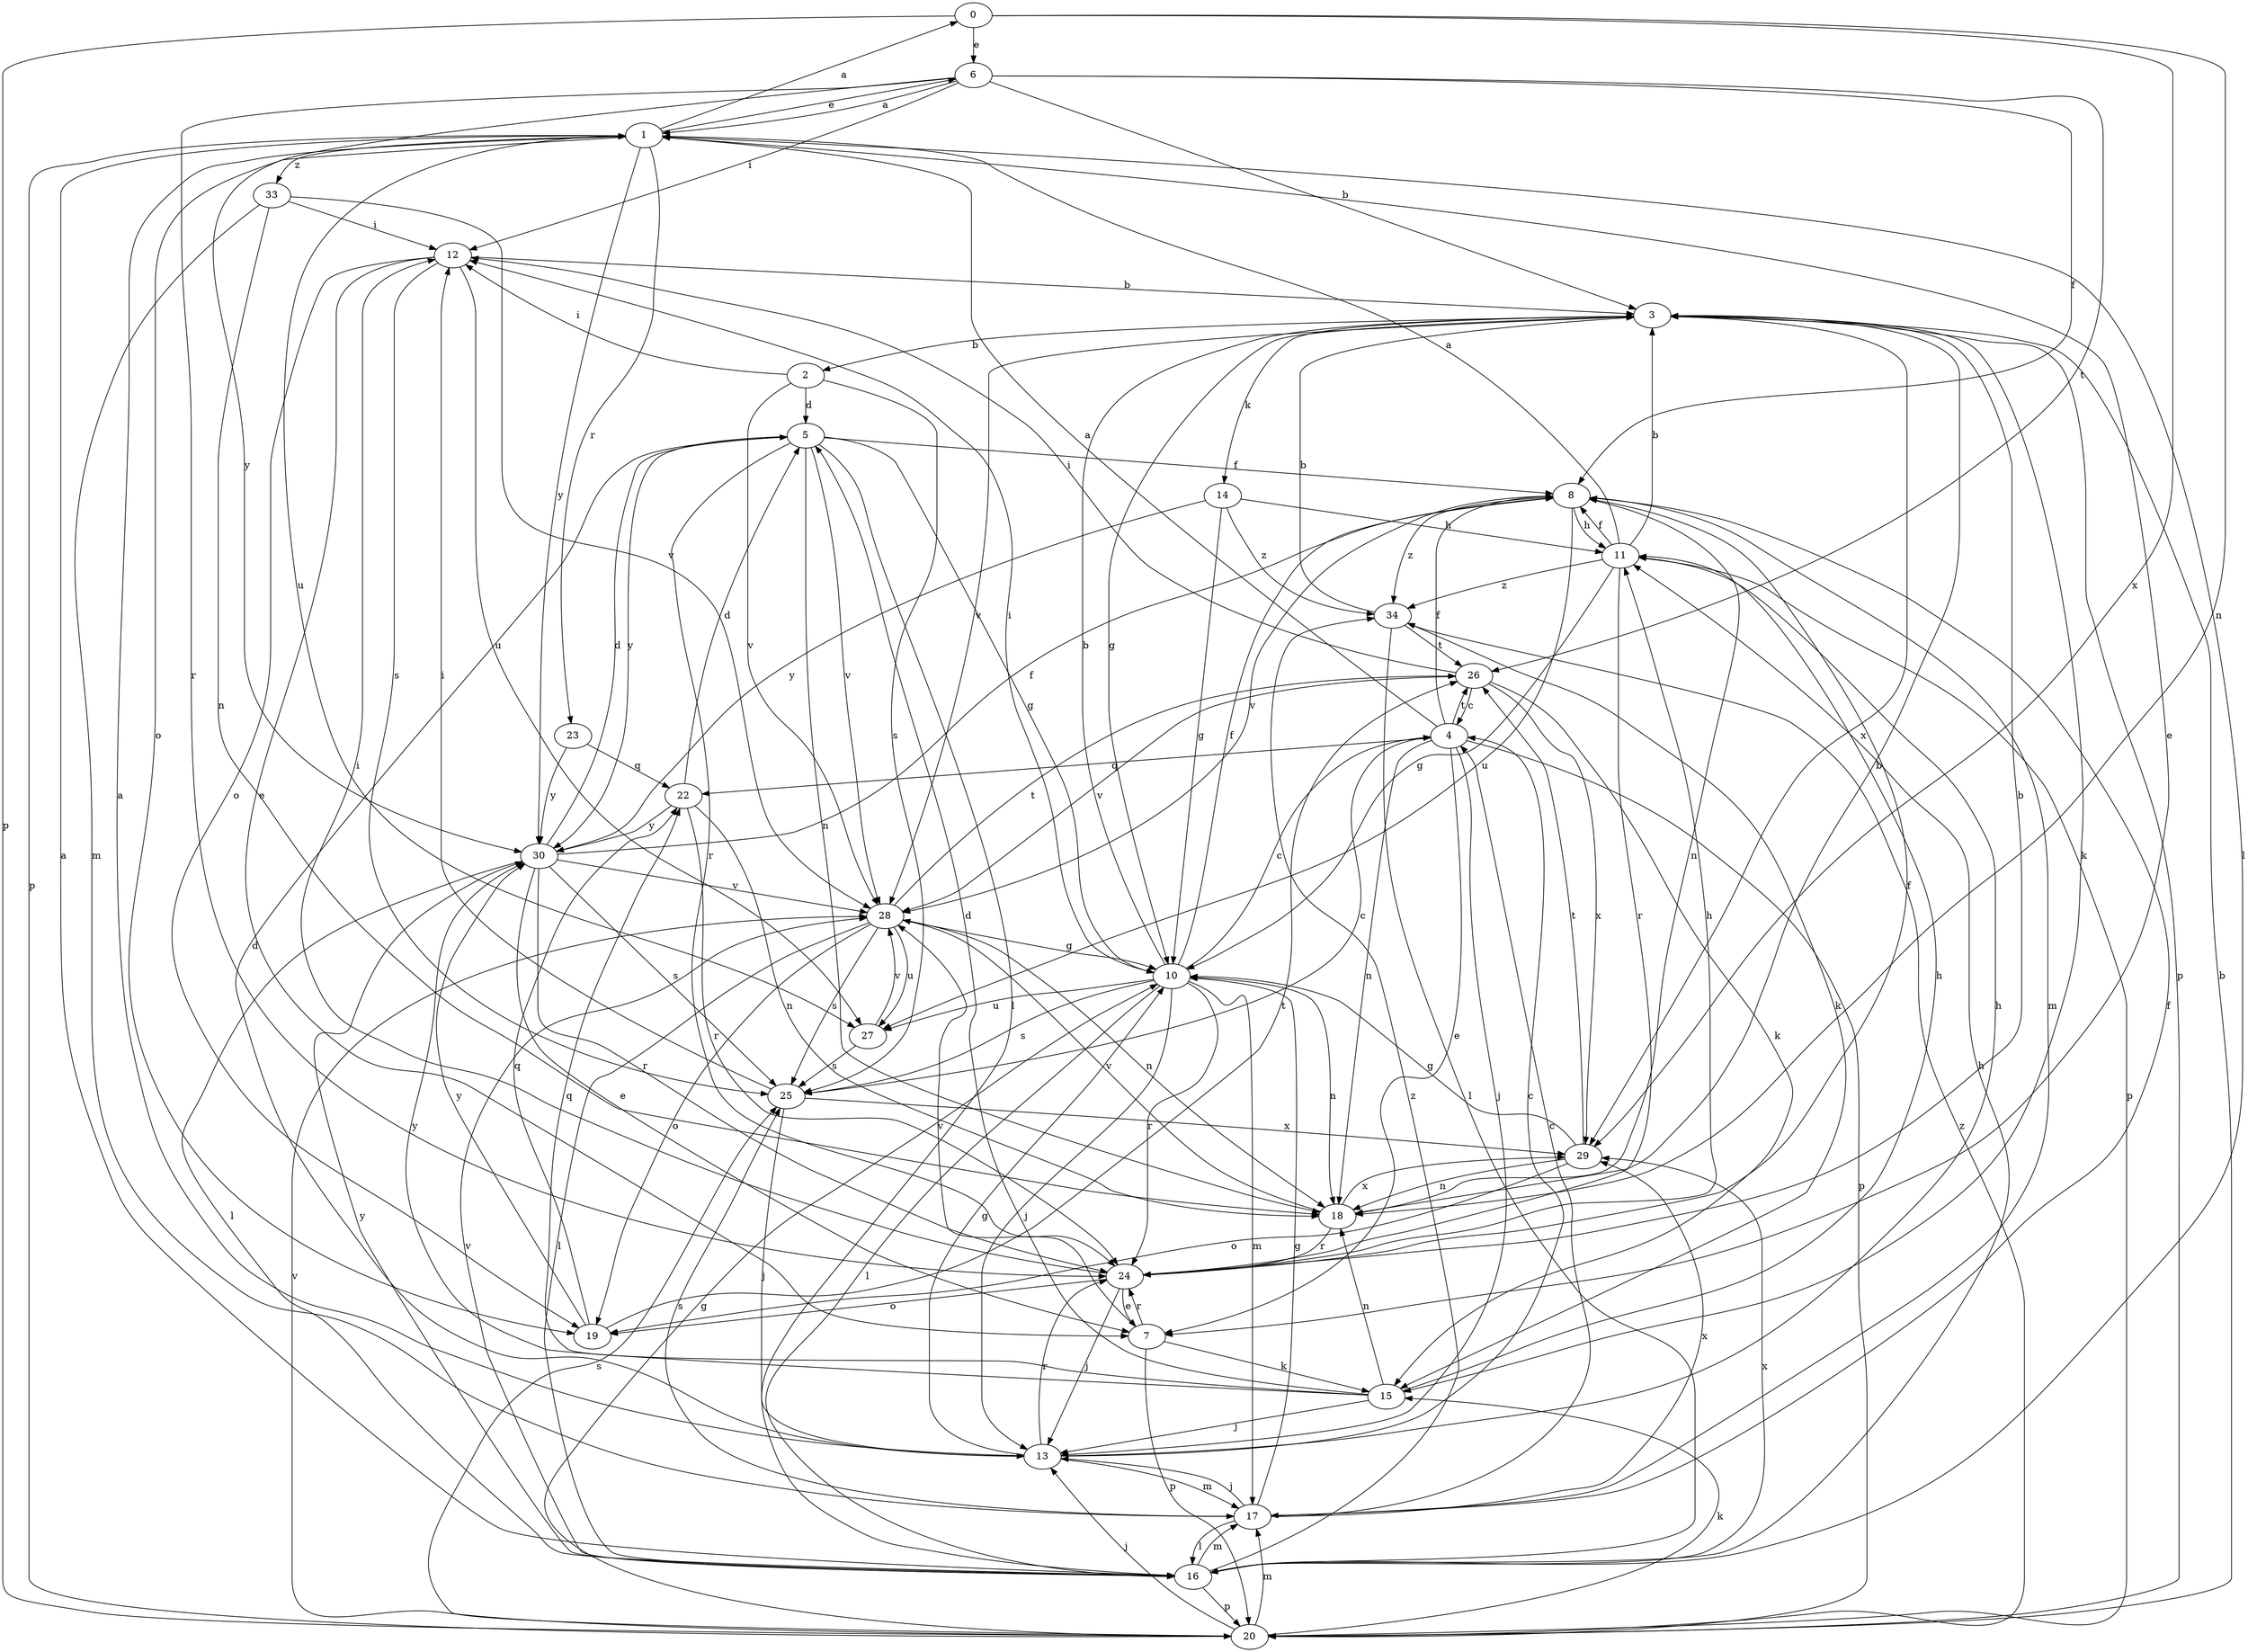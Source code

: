 strict digraph  {
0;
1;
2;
3;
4;
5;
6;
7;
8;
10;
11;
12;
13;
14;
15;
16;
17;
18;
19;
20;
22;
23;
24;
25;
26;
27;
28;
29;
30;
33;
34;
0 -> 6  [label=e];
0 -> 18  [label=n];
0 -> 20  [label=p];
0 -> 29  [label=x];
1 -> 0  [label=a];
1 -> 6  [label=e];
1 -> 7  [label=e];
1 -> 16  [label=l];
1 -> 19  [label=o];
1 -> 20  [label=p];
1 -> 23  [label=r];
1 -> 27  [label=u];
1 -> 30  [label=y];
1 -> 33  [label=z];
2 -> 5  [label=d];
2 -> 12  [label=i];
2 -> 25  [label=s];
2 -> 28  [label=v];
3 -> 2  [label=b];
3 -> 10  [label=g];
3 -> 14  [label=k];
3 -> 15  [label=k];
3 -> 20  [label=p];
3 -> 28  [label=v];
3 -> 29  [label=x];
4 -> 1  [label=a];
4 -> 7  [label=e];
4 -> 8  [label=f];
4 -> 13  [label=j];
4 -> 18  [label=n];
4 -> 20  [label=p];
4 -> 22  [label=q];
4 -> 26  [label=t];
5 -> 8  [label=f];
5 -> 10  [label=g];
5 -> 16  [label=l];
5 -> 18  [label=n];
5 -> 24  [label=r];
5 -> 28  [label=v];
5 -> 30  [label=y];
6 -> 1  [label=a];
6 -> 3  [label=b];
6 -> 8  [label=f];
6 -> 12  [label=i];
6 -> 24  [label=r];
6 -> 26  [label=t];
6 -> 30  [label=y];
7 -> 15  [label=k];
7 -> 20  [label=p];
7 -> 24  [label=r];
7 -> 28  [label=v];
8 -> 11  [label=h];
8 -> 17  [label=m];
8 -> 18  [label=n];
8 -> 27  [label=u];
8 -> 28  [label=v];
8 -> 34  [label=z];
10 -> 3  [label=b];
10 -> 4  [label=c];
10 -> 8  [label=f];
10 -> 12  [label=i];
10 -> 13  [label=j];
10 -> 16  [label=l];
10 -> 17  [label=m];
10 -> 18  [label=n];
10 -> 24  [label=r];
10 -> 25  [label=s];
10 -> 27  [label=u];
11 -> 1  [label=a];
11 -> 3  [label=b];
11 -> 8  [label=f];
11 -> 10  [label=g];
11 -> 20  [label=p];
11 -> 24  [label=r];
11 -> 34  [label=z];
12 -> 3  [label=b];
12 -> 7  [label=e];
12 -> 19  [label=o];
12 -> 25  [label=s];
12 -> 27  [label=u];
13 -> 1  [label=a];
13 -> 4  [label=c];
13 -> 5  [label=d];
13 -> 10  [label=g];
13 -> 11  [label=h];
13 -> 17  [label=m];
13 -> 24  [label=r];
14 -> 10  [label=g];
14 -> 11  [label=h];
14 -> 30  [label=y];
14 -> 34  [label=z];
15 -> 5  [label=d];
15 -> 11  [label=h];
15 -> 13  [label=j];
15 -> 18  [label=n];
15 -> 22  [label=q];
15 -> 30  [label=y];
16 -> 1  [label=a];
16 -> 11  [label=h];
16 -> 17  [label=m];
16 -> 20  [label=p];
16 -> 28  [label=v];
16 -> 29  [label=x];
16 -> 30  [label=y];
16 -> 34  [label=z];
17 -> 4  [label=c];
17 -> 8  [label=f];
17 -> 10  [label=g];
17 -> 13  [label=j];
17 -> 16  [label=l];
17 -> 25  [label=s];
17 -> 29  [label=x];
18 -> 3  [label=b];
18 -> 24  [label=r];
18 -> 28  [label=v];
18 -> 29  [label=x];
19 -> 22  [label=q];
19 -> 26  [label=t];
19 -> 30  [label=y];
20 -> 3  [label=b];
20 -> 10  [label=g];
20 -> 13  [label=j];
20 -> 15  [label=k];
20 -> 17  [label=m];
20 -> 25  [label=s];
20 -> 28  [label=v];
20 -> 34  [label=z];
22 -> 5  [label=d];
22 -> 18  [label=n];
22 -> 24  [label=r];
22 -> 30  [label=y];
23 -> 22  [label=q];
23 -> 30  [label=y];
24 -> 3  [label=b];
24 -> 7  [label=e];
24 -> 8  [label=f];
24 -> 11  [label=h];
24 -> 12  [label=i];
24 -> 13  [label=j];
24 -> 19  [label=o];
25 -> 4  [label=c];
25 -> 12  [label=i];
25 -> 13  [label=j];
25 -> 29  [label=x];
26 -> 4  [label=c];
26 -> 12  [label=i];
26 -> 15  [label=k];
26 -> 28  [label=v];
26 -> 29  [label=x];
27 -> 25  [label=s];
27 -> 28  [label=v];
28 -> 10  [label=g];
28 -> 16  [label=l];
28 -> 18  [label=n];
28 -> 19  [label=o];
28 -> 25  [label=s];
28 -> 26  [label=t];
28 -> 27  [label=u];
29 -> 10  [label=g];
29 -> 18  [label=n];
29 -> 19  [label=o];
29 -> 26  [label=t];
30 -> 5  [label=d];
30 -> 7  [label=e];
30 -> 8  [label=f];
30 -> 16  [label=l];
30 -> 24  [label=r];
30 -> 25  [label=s];
30 -> 28  [label=v];
33 -> 12  [label=i];
33 -> 17  [label=m];
33 -> 18  [label=n];
33 -> 28  [label=v];
34 -> 3  [label=b];
34 -> 15  [label=k];
34 -> 16  [label=l];
34 -> 26  [label=t];
}
